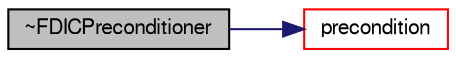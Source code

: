digraph "~FDICPreconditioner"
{
  bgcolor="transparent";
  edge [fontname="FreeSans",fontsize="10",labelfontname="FreeSans",labelfontsize="10"];
  node [fontname="FreeSans",fontsize="10",shape=record];
  rankdir="LR";
  Node9 [label="~FDICPreconditioner",height=0.2,width=0.4,color="black", fillcolor="grey75", style="filled", fontcolor="black"];
  Node9 -> Node10 [color="midnightblue",fontsize="10",style="solid",fontname="FreeSans"];
  Node10 [label="precondition",height=0.2,width=0.4,color="red",URL="$a26910.html#a42d7d978aff9dd42518052155211d753",tooltip="Return wA the preconditioned form of residual rA. "];
}
